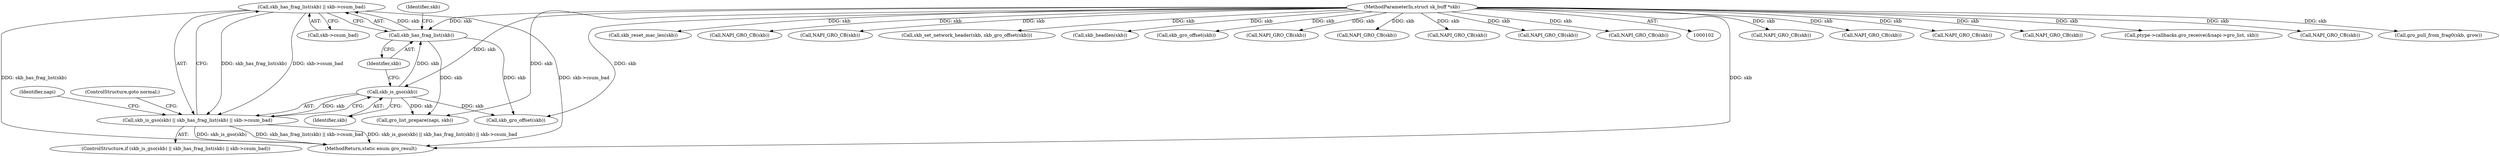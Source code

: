 digraph "0_linux_fac8e0f579695a3ecbc4d3cac369139d7f819971@pointer" {
"1000139" [label="(Call,skb_has_frag_list(skb) || skb->csum_bad)"];
"1000140" [label="(Call,skb_has_frag_list(skb))"];
"1000137" [label="(Call,skb_is_gso(skb))"];
"1000104" [label="(MethodParameterIn,struct sk_buff *skb)"];
"1000136" [label="(Call,skb_is_gso(skb) || skb_has_frag_list(skb) || skb->csum_bad)"];
"1000185" [label="(Call,NAPI_GRO_CB(skb))"];
"1000217" [label="(Call,NAPI_GRO_CB(skb))"];
"1000135" [label="(ControlStructure,if (skb_is_gso(skb) || skb_has_frag_list(skb) || skb->csum_bad))"];
"1000104" [label="(MethodParameterIn,struct sk_buff *skb)"];
"1000138" [label="(Identifier,skb)"];
"1000197" [label="(Call,NAPI_GRO_CB(skb))"];
"1000249" [label="(Call,NAPI_GRO_CB(skb))"];
"1000261" [label="(Call,ptype->callbacks.gro_receive(&napi->gro_list, skb))"];
"1000146" [label="(Call,gro_list_prepare(napi, skb))"];
"1000191" [label="(Call,NAPI_GRO_CB(skb))"];
"1000142" [label="(Call,skb->csum_bad)"];
"1000424" [label="(Call,gro_pull_from_frag0(skb, grow))"];
"1000416" [label="(Call,skb_gro_offset(skb))"];
"1000169" [label="(Call,skb_reset_mac_len(skb))"];
"1000179" [label="(Call,NAPI_GRO_CB(skb))"];
"1000435" [label="(MethodReturn,static enum gro_result)"];
"1000136" [label="(Call,skb_is_gso(skb) || skb_has_frag_list(skb) || skb->csum_bad)"];
"1000209" [label="(Call,NAPI_GRO_CB(skb))"];
"1000165" [label="(Call,skb_set_network_header(skb, skb_gro_offset(skb)))"];
"1000140" [label="(Call,skb_has_frag_list(skb))"];
"1000143" [label="(Identifier,skb)"];
"1000418" [label="(Call,skb_headlen(skb))"];
"1000167" [label="(Call,skb_gro_offset(skb))"];
"1000141" [label="(Identifier,skb)"];
"1000173" [label="(Call,NAPI_GRO_CB(skb))"];
"1000241" [label="(Call,NAPI_GRO_CB(skb))"];
"1000147" [label="(Identifier,napi)"];
"1000145" [label="(ControlStructure,goto normal;)"];
"1000223" [label="(Call,NAPI_GRO_CB(skb))"];
"1000139" [label="(Call,skb_has_frag_list(skb) || skb->csum_bad)"];
"1000137" [label="(Call,skb_is_gso(skb))"];
"1000231" [label="(Call,NAPI_GRO_CB(skb))"];
"1000255" [label="(Call,NAPI_GRO_CB(skb))"];
"1000139" -> "1000136"  [label="AST: "];
"1000139" -> "1000140"  [label="CFG: "];
"1000139" -> "1000142"  [label="CFG: "];
"1000140" -> "1000139"  [label="AST: "];
"1000142" -> "1000139"  [label="AST: "];
"1000136" -> "1000139"  [label="CFG: "];
"1000139" -> "1000435"  [label="DDG: skb->csum_bad"];
"1000139" -> "1000435"  [label="DDG: skb_has_frag_list(skb)"];
"1000139" -> "1000136"  [label="DDG: skb_has_frag_list(skb)"];
"1000139" -> "1000136"  [label="DDG: skb->csum_bad"];
"1000140" -> "1000139"  [label="DDG: skb"];
"1000140" -> "1000141"  [label="CFG: "];
"1000141" -> "1000140"  [label="AST: "];
"1000143" -> "1000140"  [label="CFG: "];
"1000137" -> "1000140"  [label="DDG: skb"];
"1000104" -> "1000140"  [label="DDG: skb"];
"1000140" -> "1000146"  [label="DDG: skb"];
"1000140" -> "1000416"  [label="DDG: skb"];
"1000137" -> "1000136"  [label="AST: "];
"1000137" -> "1000138"  [label="CFG: "];
"1000138" -> "1000137"  [label="AST: "];
"1000141" -> "1000137"  [label="CFG: "];
"1000136" -> "1000137"  [label="CFG: "];
"1000137" -> "1000136"  [label="DDG: skb"];
"1000104" -> "1000137"  [label="DDG: skb"];
"1000137" -> "1000146"  [label="DDG: skb"];
"1000137" -> "1000416"  [label="DDG: skb"];
"1000104" -> "1000102"  [label="AST: "];
"1000104" -> "1000435"  [label="DDG: skb"];
"1000104" -> "1000146"  [label="DDG: skb"];
"1000104" -> "1000165"  [label="DDG: skb"];
"1000104" -> "1000167"  [label="DDG: skb"];
"1000104" -> "1000169"  [label="DDG: skb"];
"1000104" -> "1000173"  [label="DDG: skb"];
"1000104" -> "1000179"  [label="DDG: skb"];
"1000104" -> "1000185"  [label="DDG: skb"];
"1000104" -> "1000191"  [label="DDG: skb"];
"1000104" -> "1000197"  [label="DDG: skb"];
"1000104" -> "1000209"  [label="DDG: skb"];
"1000104" -> "1000217"  [label="DDG: skb"];
"1000104" -> "1000223"  [label="DDG: skb"];
"1000104" -> "1000231"  [label="DDG: skb"];
"1000104" -> "1000241"  [label="DDG: skb"];
"1000104" -> "1000249"  [label="DDG: skb"];
"1000104" -> "1000255"  [label="DDG: skb"];
"1000104" -> "1000261"  [label="DDG: skb"];
"1000104" -> "1000416"  [label="DDG: skb"];
"1000104" -> "1000418"  [label="DDG: skb"];
"1000104" -> "1000424"  [label="DDG: skb"];
"1000136" -> "1000135"  [label="AST: "];
"1000145" -> "1000136"  [label="CFG: "];
"1000147" -> "1000136"  [label="CFG: "];
"1000136" -> "1000435"  [label="DDG: skb_has_frag_list(skb) || skb->csum_bad"];
"1000136" -> "1000435"  [label="DDG: skb_is_gso(skb) || skb_has_frag_list(skb) || skb->csum_bad"];
"1000136" -> "1000435"  [label="DDG: skb_is_gso(skb)"];
}
